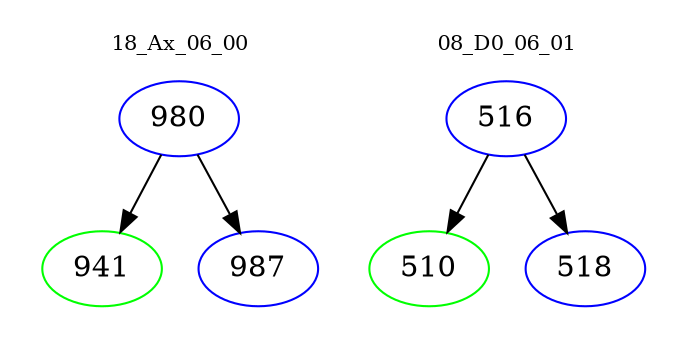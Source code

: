 digraph{
subgraph cluster_0 {
color = white
label = "18_Ax_06_00";
fontsize=10;
T0_980 [label="980", color="blue"]
T0_980 -> T0_941 [color="black"]
T0_941 [label="941", color="green"]
T0_980 -> T0_987 [color="black"]
T0_987 [label="987", color="blue"]
}
subgraph cluster_1 {
color = white
label = "08_D0_06_01";
fontsize=10;
T1_516 [label="516", color="blue"]
T1_516 -> T1_510 [color="black"]
T1_510 [label="510", color="green"]
T1_516 -> T1_518 [color="black"]
T1_518 [label="518", color="blue"]
}
}
